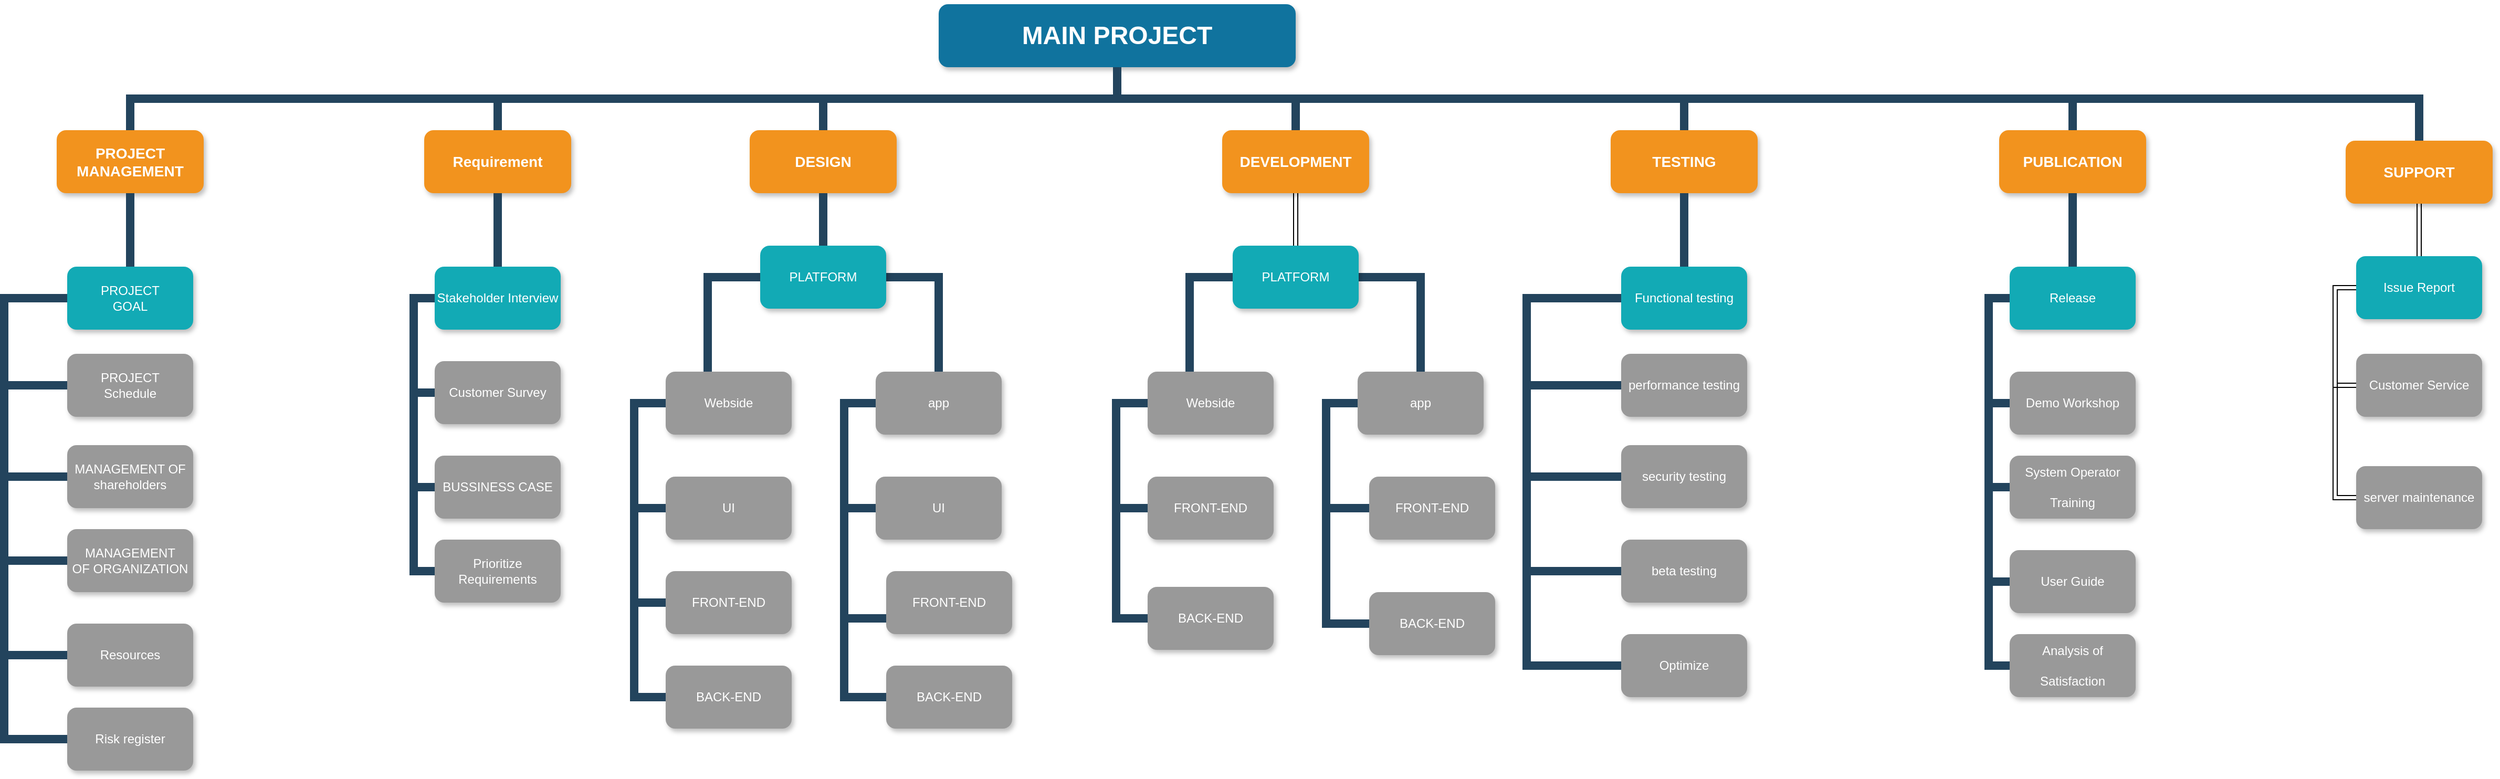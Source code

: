 <mxfile version="21.0.6" type="github">
  <diagram name="Page-1" id="64c3da0e-402f-94eb-ee01-a36477274f13">
    <mxGraphModel dx="2722" dy="1351" grid="1" gridSize="10" guides="1" tooltips="1" connect="1" arrows="1" fold="1" page="1" pageScale="1" pageWidth="1169" pageHeight="826" background="none" math="0" shadow="0">
      <root>
        <mxCell id="0" />
        <mxCell id="1" parent="0" />
        <mxCell id="2" value="MAIN PROJECT" style="whiteSpace=wrap;rounded=1;shadow=1;fillColor=#10739E;strokeColor=none;fontColor=#FFFFFF;fontStyle=1;fontSize=24" parent="1" vertex="1">
          <mxGeometry x="1000" y="50" width="340" height="60" as="geometry" />
        </mxCell>
        <mxCell id="3" value="PROJECT MANAGEMENT" style="whiteSpace=wrap;rounded=1;fillColor=#F2931E;strokeColor=none;shadow=1;fontColor=#FFFFFF;fontStyle=1;fontSize=14" parent="1" vertex="1">
          <mxGeometry x="160" y="170.0" width="140" height="60" as="geometry" />
        </mxCell>
        <mxCell id="4" value="Requirement" style="whiteSpace=wrap;rounded=1;fillColor=#F2931E;strokeColor=none;shadow=1;fontColor=#FFFFFF;fontStyle=1;fontSize=14" parent="1" vertex="1">
          <mxGeometry x="510" y="170.0" width="140" height="60" as="geometry" />
        </mxCell>
        <mxCell id="5" value="PUBLICATION" style="whiteSpace=wrap;rounded=1;fillColor=#F2931E;strokeColor=none;shadow=1;fontColor=#FFFFFF;fontStyle=1;fontSize=14" parent="1" vertex="1">
          <mxGeometry x="2010" y="170.0" width="140" height="60" as="geometry" />
        </mxCell>
        <mxCell id="6" value="DESIGN" style="whiteSpace=wrap;rounded=1;fillColor=#F2931E;strokeColor=none;shadow=1;fontColor=#FFFFFF;fontStyle=1;fontSize=14" parent="1" vertex="1">
          <mxGeometry x="820" y="170.0" width="140" height="60" as="geometry" />
        </mxCell>
        <mxCell id="nG95Pjr7TRiZKxdrTBgo-258" value="" style="edgeStyle=orthogonalEdgeStyle;rounded=0;orthogonalLoop=1;jettySize=auto;html=1;shape=link;" edge="1" parent="1" source="7" target="nG95Pjr7TRiZKxdrTBgo-256">
          <mxGeometry relative="1" as="geometry" />
        </mxCell>
        <mxCell id="7" value="DEVELOPMENT" style="whiteSpace=wrap;rounded=1;fillColor=#F2931E;strokeColor=none;shadow=1;fontColor=#FFFFFF;fontStyle=1;fontSize=14" parent="1" vertex="1">
          <mxGeometry x="1270" y="170.0" width="140" height="60" as="geometry" />
        </mxCell>
        <mxCell id="8" value="TESTING" style="whiteSpace=wrap;rounded=1;fillColor=#F2931E;strokeColor=none;shadow=1;fontColor=#FFFFFF;fontStyle=1;fontSize=14" parent="1" vertex="1">
          <mxGeometry x="1640" y="170.0" width="140" height="60" as="geometry" />
        </mxCell>
        <mxCell id="10" value="PROJECT&#xa;GOAL" style="whiteSpace=wrap;rounded=1;fillColor=#12AAB5;strokeColor=none;shadow=1;fontColor=#FFFFFF;" parent="1" vertex="1">
          <mxGeometry x="170" y="300.0" width="120" height="60" as="geometry" />
        </mxCell>
        <mxCell id="23" value="PROJECT&#xa;Schedule" style="whiteSpace=wrap;rounded=1;fillColor=#999999;strokeColor=none;shadow=1;fontColor=#FFFFFF;fontStyle=0" parent="1" vertex="1">
          <mxGeometry x="170.0" y="383.0" width="120" height="60" as="geometry" />
        </mxCell>
        <mxCell id="24" value="MANAGEMENT OF&#xa;shareholders" style="whiteSpace=wrap;rounded=1;fillColor=#999999;strokeColor=none;shadow=1;fontColor=#FFFFFF;fontStyle=0" parent="1" vertex="1">
          <mxGeometry x="170.0" y="470.0" width="120" height="60" as="geometry" />
        </mxCell>
        <mxCell id="25" value="MANAGEMENT&#xa;OF ORGANIZATION" style="whiteSpace=wrap;rounded=1;fillColor=#999999;strokeColor=none;shadow=1;fontColor=#FFFFFF;fontStyle=0" parent="1" vertex="1">
          <mxGeometry x="170.0" y="550.0" width="120" height="60" as="geometry" />
        </mxCell>
        <mxCell id="26" value="Risk register" style="whiteSpace=wrap;rounded=1;fillColor=#999999;strokeColor=none;shadow=1;fontColor=#FFFFFF;fontStyle=0" parent="1" vertex="1">
          <mxGeometry x="170.0" y="720.0" width="120" height="60" as="geometry" />
        </mxCell>
        <mxCell id="27" value="Resources" style="whiteSpace=wrap;rounded=1;fillColor=#999999;strokeColor=none;shadow=1;fontColor=#FFFFFF;fontStyle=0" parent="1" vertex="1">
          <mxGeometry x="170.0" y="640.0" width="120" height="60" as="geometry" />
        </mxCell>
        <mxCell id="43" value="Stakeholder Interview" style="whiteSpace=wrap;rounded=1;fillColor=#12AAB5;strokeColor=none;shadow=1;fontColor=#FFFFFF;" parent="1" vertex="1">
          <mxGeometry x="520.0" y="300.0" width="120" height="60" as="geometry" />
        </mxCell>
        <mxCell id="46" value="Customer Survey" style="whiteSpace=wrap;rounded=1;fillColor=#999999;strokeColor=none;shadow=1;fontColor=#FFFFFF;fontStyle=0" parent="1" vertex="1">
          <mxGeometry x="520.0" y="390.0" width="120" height="60" as="geometry" />
        </mxCell>
        <mxCell id="47" value="BUSSINESS CASE" style="whiteSpace=wrap;rounded=1;fillColor=#999999;strokeColor=none;shadow=1;fontColor=#FFFFFF;fontStyle=0" parent="1" vertex="1">
          <mxGeometry x="520.0" y="480.0" width="120" height="60" as="geometry" />
        </mxCell>
        <mxCell id="48" value="Prioritize Requirements" style="whiteSpace=wrap;rounded=1;fillColor=#999999;strokeColor=none;shadow=1;fontColor=#FFFFFF;fontStyle=0" parent="1" vertex="1">
          <mxGeometry x="520" y="560.0" width="120" height="60" as="geometry" />
        </mxCell>
        <mxCell id="103" value="" style="edgeStyle=elbowEdgeStyle;elbow=vertical;rounded=0;fontColor=#000000;endArrow=none;endFill=0;strokeWidth=8;strokeColor=#23445D;" parent="1" source="3" target="10" edge="1">
          <mxGeometry width="100" height="100" relative="1" as="geometry">
            <mxPoint x="20" y="290" as="sourcePoint" />
            <mxPoint x="120" y="190" as="targetPoint" />
          </mxGeometry>
        </mxCell>
        <mxCell id="105" value="" style="edgeStyle=elbowEdgeStyle;elbow=horizontal;rounded=0;fontColor=#000000;endArrow=none;endFill=0;strokeWidth=8;strokeColor=#23445D;entryX=0;entryY=0.5;entryDx=0;entryDy=0;" parent="1" source="10" target="23" edge="1">
          <mxGeometry width="100" height="100" relative="1" as="geometry">
            <mxPoint x="10" y="480" as="sourcePoint" />
            <mxPoint x="110" y="380" as="targetPoint" />
            <Array as="points">
              <mxPoint x="110" y="410" />
              <mxPoint x="50" y="380" />
            </Array>
          </mxGeometry>
        </mxCell>
        <mxCell id="106" value="" style="edgeStyle=elbowEdgeStyle;elbow=horizontal;rounded=0;fontColor=#000000;endArrow=none;endFill=0;strokeWidth=8;strokeColor=#23445D;entryX=0;entryY=0.5;entryDx=0;entryDy=0;" parent="1" source="10" target="24" edge="1">
          <mxGeometry width="100" height="100" relative="1" as="geometry">
            <mxPoint x="80" y="340" as="sourcePoint" />
            <mxPoint x="80" y="440" as="targetPoint" />
            <Array as="points">
              <mxPoint x="110" y="480" />
              <mxPoint x="50" y="400" />
            </Array>
          </mxGeometry>
        </mxCell>
        <mxCell id="107" value="" style="edgeStyle=elbowEdgeStyle;elbow=horizontal;rounded=0;fontColor=#000000;endArrow=none;endFill=0;strokeWidth=8;strokeColor=#23445D;" parent="1" source="10" target="27" edge="1">
          <mxGeometry width="100" height="100" relative="1" as="geometry">
            <mxPoint x="80" y="340" as="sourcePoint" />
            <mxPoint x="80" y="440" as="targetPoint" />
            <Array as="points">
              <mxPoint x="110" y="510" />
              <mxPoint x="50" y="540" />
            </Array>
          </mxGeometry>
        </mxCell>
        <mxCell id="109" value="" style="edgeStyle=elbowEdgeStyle;elbow=horizontal;rounded=0;fontColor=#000000;endArrow=none;endFill=0;strokeWidth=8;strokeColor=#23445D;" parent="1" source="10" target="26" edge="1">
          <mxGeometry width="100" height="100" relative="1" as="geometry">
            <mxPoint x="100" y="360" as="sourcePoint" />
            <mxPoint x="100" y="460" as="targetPoint" />
            <Array as="points">
              <mxPoint x="110" y="510" />
            </Array>
          </mxGeometry>
        </mxCell>
        <mxCell id="110" value="" style="edgeStyle=elbowEdgeStyle;elbow=horizontal;rounded=0;fontColor=#000000;endArrow=none;endFill=0;strokeWidth=8;strokeColor=#23445D;" parent="1" source="10" target="25" edge="1">
          <mxGeometry width="100" height="100" relative="1" as="geometry">
            <mxPoint x="110" y="370" as="sourcePoint" />
            <mxPoint x="110" y="470" as="targetPoint" />
            <Array as="points">
              <mxPoint x="110" y="510" />
              <mxPoint x="80" y="510" />
              <mxPoint x="50" y="430" />
            </Array>
          </mxGeometry>
        </mxCell>
        <mxCell id="116" value="" style="edgeStyle=elbowEdgeStyle;elbow=vertical;rounded=0;fontColor=#000000;endArrow=none;endFill=0;strokeWidth=8;strokeColor=#23445D;" parent="1" source="4" target="43" edge="1">
          <mxGeometry width="100" height="100" relative="1" as="geometry">
            <mxPoint x="220" y="240.0" as="sourcePoint" />
            <mxPoint x="120" y="310" as="targetPoint" />
          </mxGeometry>
        </mxCell>
        <mxCell id="119" value="" style="edgeStyle=elbowEdgeStyle;elbow=horizontal;rounded=0;fontColor=#000000;endArrow=none;endFill=0;strokeWidth=8;strokeColor=#23445D;" parent="1" source="43" target="46" edge="1">
          <mxGeometry width="100" height="100" relative="1" as="geometry">
            <mxPoint x="510" y="330" as="sourcePoint" />
            <mxPoint x="510.0" y="510" as="targetPoint" />
            <Array as="points">
              <mxPoint x="500" y="420" />
            </Array>
          </mxGeometry>
        </mxCell>
        <mxCell id="121" value="" style="edgeStyle=elbowEdgeStyle;elbow=horizontal;rounded=0;fontColor=#000000;endArrow=none;endFill=0;strokeWidth=8;strokeColor=#23445D;" parent="1" source="43" target="48" edge="1">
          <mxGeometry width="100" height="100" relative="1" as="geometry">
            <mxPoint x="510" y="330" as="sourcePoint" />
            <mxPoint x="510" y="670" as="targetPoint" />
            <Array as="points">
              <mxPoint x="500" y="500" />
            </Array>
          </mxGeometry>
        </mxCell>
        <mxCell id="122" value="" style="edgeStyle=elbowEdgeStyle;elbow=horizontal;rounded=0;fontColor=#000000;endArrow=none;endFill=0;strokeWidth=8;strokeColor=#23445D;" parent="1" source="43" target="47" edge="1">
          <mxGeometry width="100" height="100" relative="1" as="geometry">
            <mxPoint x="510" y="330" as="sourcePoint" />
            <mxPoint x="510.0" y="590" as="targetPoint" />
            <Array as="points">
              <mxPoint x="500" y="470" />
            </Array>
          </mxGeometry>
        </mxCell>
        <mxCell id="135" value="UI" style="whiteSpace=wrap;rounded=1;fillColor=#999999;strokeColor=none;shadow=1;fontColor=#FFFFFF;fontStyle=0" parent="1" vertex="1">
          <mxGeometry x="740.0" y="500.0" width="120" height="60" as="geometry" />
        </mxCell>
        <mxCell id="136" value="FRONT-END" style="whiteSpace=wrap;rounded=1;fillColor=#999999;strokeColor=none;shadow=1;fontColor=#FFFFFF;fontStyle=0" parent="1" vertex="1">
          <mxGeometry x="740.0" y="590.0" width="120" height="60" as="geometry" />
        </mxCell>
        <mxCell id="137" value="BACK-END" style="whiteSpace=wrap;rounded=1;fillColor=#999999;strokeColor=none;shadow=1;fontColor=#FFFFFF;fontStyle=0" parent="1" vertex="1">
          <mxGeometry x="740.0" y="680.0" width="120" height="60" as="geometry" />
        </mxCell>
        <mxCell id="140" value="Webside" style="whiteSpace=wrap;rounded=1;fillColor=#999999;strokeColor=none;shadow=1;fontColor=#FFFFFF;fontStyle=0" parent="1" vertex="1">
          <mxGeometry x="740.0" y="400.0" width="120" height="60" as="geometry" />
        </mxCell>
        <mxCell id="141" value="app" style="whiteSpace=wrap;rounded=1;fillColor=#999999;strokeColor=none;shadow=1;fontColor=#FFFFFF;fontStyle=0" parent="1" vertex="1">
          <mxGeometry x="940.0" y="400.0" width="120" height="60" as="geometry" />
        </mxCell>
        <mxCell id="142" value="UI" style="whiteSpace=wrap;rounded=1;fillColor=#999999;strokeColor=none;shadow=1;fontColor=#FFFFFF;fontStyle=0" parent="1" vertex="1">
          <mxGeometry x="940.0" y="500.0" width="120" height="60" as="geometry" />
        </mxCell>
        <mxCell id="143" value="FRONT-END" style="whiteSpace=wrap;rounded=1;fillColor=#999999;strokeColor=none;shadow=1;fontColor=#FFFFFF;fontStyle=0" parent="1" vertex="1">
          <mxGeometry x="950.0" y="590.0" width="120" height="60" as="geometry" />
        </mxCell>
        <mxCell id="144" value="BACK-END" style="whiteSpace=wrap;rounded=1;fillColor=#999999;strokeColor=none;shadow=1;fontColor=#FFFFFF;fontStyle=0" parent="1" vertex="1">
          <mxGeometry x="950.0" y="680.0" width="120" height="60" as="geometry" />
        </mxCell>
        <mxCell id="145" value="" style="edgeStyle=elbowEdgeStyle;elbow=horizontal;rounded=0;fontColor=#000000;endArrow=none;endFill=0;strokeWidth=8;strokeColor=#23445D;" parent="1" source="140" target="135" edge="1">
          <mxGeometry width="100" height="100" relative="1" as="geometry">
            <mxPoint x="710" y="330.0" as="sourcePoint" />
            <mxPoint x="720.0" y="430" as="targetPoint" />
            <Array as="points">
              <mxPoint x="710" y="380" />
            </Array>
          </mxGeometry>
        </mxCell>
        <mxCell id="146" value="" style="edgeStyle=elbowEdgeStyle;elbow=horizontal;rounded=0;fontColor=#000000;endArrow=none;endFill=0;strokeWidth=8;strokeColor=#23445D;exitX=0;exitY=0.5;exitDx=0;exitDy=0;" parent="1" source="140" target="136" edge="1">
          <mxGeometry width="100" height="100" relative="1" as="geometry">
            <mxPoint x="720" y="330" as="sourcePoint" />
            <mxPoint x="720.0" y="510" as="targetPoint" />
            <Array as="points">
              <mxPoint x="710" y="420" />
            </Array>
          </mxGeometry>
        </mxCell>
        <mxCell id="149" value="" style="edgeStyle=elbowEdgeStyle;elbow=horizontal;rounded=0;fontColor=#000000;endArrow=none;endFill=0;strokeWidth=8;strokeColor=#23445D;exitX=0;exitY=0.5;exitDx=0;exitDy=0;" parent="1" source="140" target="137" edge="1">
          <mxGeometry width="100" height="100" relative="1" as="geometry">
            <mxPoint x="830" y="310" as="sourcePoint" />
            <mxPoint x="720.0" y="590" as="targetPoint" />
            <Array as="points">
              <mxPoint x="710" y="470" />
            </Array>
          </mxGeometry>
        </mxCell>
        <mxCell id="151" value="" style="edgeStyle=elbowEdgeStyle;elbow=horizontal;rounded=0;fontColor=#000000;endArrow=none;endFill=0;strokeWidth=8;strokeColor=#23445D;exitX=0;exitY=0.5;exitDx=0;exitDy=0;" parent="1" source="141" target="141" edge="1">
          <mxGeometry width="100" height="100" relative="1" as="geometry">
            <mxPoint x="930" y="330" as="sourcePoint" />
            <mxPoint x="910.0" y="510" as="targetPoint" />
            <Array as="points">
              <mxPoint x="910" y="430" />
              <mxPoint x="910" y="420" />
            </Array>
          </mxGeometry>
        </mxCell>
        <mxCell id="152" value="" style="edgeStyle=elbowEdgeStyle;elbow=horizontal;rounded=0;fontColor=#000000;endArrow=none;endFill=0;strokeWidth=8;strokeColor=#23445D;exitX=0;exitY=0.5;exitDx=0;exitDy=0;entryX=0;entryY=0.75;entryDx=0;entryDy=0;" parent="1" source="141" target="143" edge="1">
          <mxGeometry width="100" height="100" relative="1" as="geometry">
            <mxPoint x="930" y="420" as="sourcePoint" />
            <mxPoint x="910" y="750" as="targetPoint" />
            <Array as="points">
              <mxPoint x="910" y="540" />
            </Array>
          </mxGeometry>
        </mxCell>
        <mxCell id="153" value="" style="edgeStyle=elbowEdgeStyle;elbow=horizontal;rounded=0;fontColor=#000000;endArrow=none;endFill=0;strokeWidth=8;strokeColor=#23445D;exitX=0;exitY=0.5;exitDx=0;exitDy=0;entryX=0;entryY=0.5;entryDx=0;entryDy=0;" parent="1" source="141" target="142" edge="1">
          <mxGeometry width="100" height="100" relative="1" as="geometry">
            <mxPoint x="930" y="330" as="sourcePoint" />
            <mxPoint x="910" y="670" as="targetPoint" />
            <Array as="points">
              <mxPoint x="910" y="390" />
              <mxPoint x="910" y="500" />
            </Array>
          </mxGeometry>
        </mxCell>
        <mxCell id="154" value="" style="edgeStyle=elbowEdgeStyle;elbow=horizontal;rounded=0;fontColor=#000000;endArrow=none;endFill=0;strokeWidth=8;strokeColor=#23445D;startArrow=none;exitX=1;exitY=0.5;exitDx=0;exitDy=0;" parent="1" source="133" edge="1">
          <mxGeometry width="100" height="100" relative="1" as="geometry">
            <mxPoint x="930" y="330" as="sourcePoint" />
            <mxPoint x="1000" y="400" as="targetPoint" />
            <Array as="points">
              <mxPoint x="1000" y="310" />
              <mxPoint x="910" y="470" />
            </Array>
          </mxGeometry>
        </mxCell>
        <mxCell id="177" value="Functional testing" style="whiteSpace=wrap;rounded=1;fillColor=#12AAB5;strokeColor=none;shadow=1;fontColor=#FFFFFF;" parent="1" vertex="1">
          <mxGeometry x="1650.0" y="300.0" width="120" height="60" as="geometry" />
        </mxCell>
        <mxCell id="179" value="beta testing" style="whiteSpace=wrap;rounded=1;fillColor=#999999;strokeColor=none;shadow=1;fontColor=#FFFFFF;fontStyle=0" parent="1" vertex="1">
          <mxGeometry x="1650.0" y="560.0" width="120" height="60" as="geometry" />
        </mxCell>
        <mxCell id="181" value="Optimize" style="whiteSpace=wrap;rounded=1;fillColor=#999999;strokeColor=none;shadow=1;fontColor=#FFFFFF;fontStyle=0" parent="1" vertex="1">
          <mxGeometry x="1650.0" y="650.0" width="120" height="60" as="geometry" />
        </mxCell>
        <mxCell id="182" value="performance testing" style="whiteSpace=wrap;rounded=1;fillColor=#999999;strokeColor=none;shadow=1;fontColor=#FFFFFF;fontStyle=0" parent="1" vertex="1">
          <mxGeometry x="1650" y="383.0" width="120" height="60" as="geometry" />
        </mxCell>
        <mxCell id="183" value="security testing" style="whiteSpace=wrap;rounded=1;fillColor=#999999;strokeColor=none;shadow=1;fontColor=#FFFFFF;fontStyle=0" parent="1" vertex="1">
          <mxGeometry x="1650" y="470.0" width="120" height="60" as="geometry" />
        </mxCell>
        <mxCell id="189" value="" style="edgeStyle=elbowEdgeStyle;elbow=horizontal;rounded=0;fontColor=#000000;endArrow=none;endFill=0;strokeWidth=8;strokeColor=#23445D;" parent="1" source="177" target="179" edge="1">
          <mxGeometry width="100" height="100" relative="1" as="geometry">
            <mxPoint x="1530" y="330.0" as="sourcePoint" />
            <mxPoint x="1540.0" y="430.0" as="targetPoint" />
            <Array as="points">
              <mxPoint x="1560" y="520" />
              <mxPoint x="1530" y="380.0" />
            </Array>
          </mxGeometry>
        </mxCell>
        <mxCell id="191" value="" style="edgeStyle=elbowEdgeStyle;elbow=horizontal;rounded=0;fontColor=#000000;endArrow=none;endFill=0;strokeWidth=8;strokeColor=#23445D;" parent="1" source="177" target="183" edge="1">
          <mxGeometry width="100" height="100" relative="1" as="geometry">
            <mxPoint x="1540" y="330.0" as="sourcePoint" />
            <mxPoint x="1540" y="750.0" as="targetPoint" />
            <Array as="points">
              <mxPoint x="1560" y="460" />
              <mxPoint x="1530" y="550.0" />
            </Array>
          </mxGeometry>
        </mxCell>
        <mxCell id="192" value="" style="edgeStyle=elbowEdgeStyle;elbow=horizontal;rounded=0;fontColor=#000000;endArrow=none;endFill=0;strokeWidth=8;strokeColor=#23445D;entryX=0;entryY=0.5;entryDx=0;entryDy=0;" parent="1" source="177" target="182" edge="1">
          <mxGeometry width="100" height="100" relative="1" as="geometry">
            <mxPoint x="1540" y="330.0" as="sourcePoint" />
            <mxPoint x="1540" y="670.0" as="targetPoint" />
            <Array as="points">
              <mxPoint x="1560" y="400" />
              <mxPoint x="1530" y="500.0" />
            </Array>
          </mxGeometry>
        </mxCell>
        <mxCell id="193" value="" style="edgeStyle=elbowEdgeStyle;elbow=horizontal;rounded=0;fontColor=#000000;endArrow=none;endFill=0;strokeWidth=8;strokeColor=#23445D;" parent="1" source="177" target="181" edge="1">
          <mxGeometry width="100" height="100" relative="1" as="geometry">
            <mxPoint x="1540" y="330.0" as="sourcePoint" />
            <mxPoint x="1540.0" y="590.0" as="targetPoint" />
            <Array as="points">
              <mxPoint x="1560" y="530" />
              <mxPoint x="1530" y="470.0" />
            </Array>
          </mxGeometry>
        </mxCell>
        <mxCell id="199" value="Release" style="whiteSpace=wrap;rounded=1;fillColor=#12AAB5;strokeColor=none;shadow=1;fontColor=#FFFFFF;" parent="1" vertex="1">
          <mxGeometry x="2020.0" y="300.0" width="120" height="60" as="geometry" />
        </mxCell>
        <mxCell id="201" value="Demo Workshop" style="whiteSpace=wrap;rounded=1;fillColor=#999999;strokeColor=none;shadow=1;fontColor=#FFFFFF;fontStyle=0" parent="1" vertex="1">
          <mxGeometry x="2020.0" y="400.0" width="120" height="60" as="geometry" />
        </mxCell>
        <mxCell id="202" value="System Operator&#xa;&#xa;Training" style="whiteSpace=wrap;rounded=1;fillColor=#999999;strokeColor=none;shadow=1;fontColor=#FFFFFF;fontStyle=0" parent="1" vertex="1">
          <mxGeometry x="2020" y="480.0" width="120" height="60" as="geometry" />
        </mxCell>
        <mxCell id="204" value="User Guide" style="whiteSpace=wrap;rounded=1;fillColor=#999999;strokeColor=none;shadow=1;fontColor=#FFFFFF;fontStyle=0" parent="1" vertex="1">
          <mxGeometry x="2020" y="570.0" width="120" height="60" as="geometry" />
        </mxCell>
        <mxCell id="205" value="Analysis of&#xa;&#xa;Satisfaction" style="whiteSpace=wrap;rounded=1;fillColor=#999999;strokeColor=none;shadow=1;fontColor=#FFFFFF;fontStyle=0" parent="1" vertex="1">
          <mxGeometry x="2020" y="650.0" width="120" height="60" as="geometry" />
        </mxCell>
        <mxCell id="211" value="" style="edgeStyle=elbowEdgeStyle;elbow=horizontal;rounded=0;fontColor=#000000;endArrow=none;endFill=0;strokeWidth=8;strokeColor=#23445D;" parent="1" source="199" target="201" edge="1">
          <mxGeometry width="100" height="100" relative="1" as="geometry">
            <mxPoint x="2000" y="330.0" as="sourcePoint" />
            <mxPoint x="2010.0" y="430.0" as="targetPoint" />
            <Array as="points">
              <mxPoint x="2000" y="380.0" />
            </Array>
          </mxGeometry>
        </mxCell>
        <mxCell id="212" value="" style="edgeStyle=elbowEdgeStyle;elbow=horizontal;rounded=0;fontColor=#000000;endArrow=none;endFill=0;strokeWidth=8;strokeColor=#23445D;" parent="1" source="199" target="202" edge="1">
          <mxGeometry width="100" height="100" relative="1" as="geometry">
            <mxPoint x="2010" y="330.0" as="sourcePoint" />
            <mxPoint x="2010.0" y="510.0" as="targetPoint" />
            <Array as="points">
              <mxPoint x="2000" y="420.0" />
            </Array>
          </mxGeometry>
        </mxCell>
        <mxCell id="213" value="" style="edgeStyle=elbowEdgeStyle;elbow=horizontal;rounded=0;fontColor=#000000;endArrow=none;endFill=0;strokeWidth=8;strokeColor=#23445D;" parent="1" source="199" target="205" edge="1">
          <mxGeometry width="100" height="100" relative="1" as="geometry">
            <mxPoint x="2010" y="330.0" as="sourcePoint" />
            <mxPoint x="2010" y="750.0" as="targetPoint" />
            <Array as="points">
              <mxPoint x="2000" y="550.0" />
            </Array>
          </mxGeometry>
        </mxCell>
        <mxCell id="214" value="" style="edgeStyle=elbowEdgeStyle;elbow=horizontal;rounded=0;fontColor=#000000;endArrow=none;endFill=0;strokeWidth=8;strokeColor=#23445D;" parent="1" source="199" target="204" edge="1">
          <mxGeometry width="100" height="100" relative="1" as="geometry">
            <mxPoint x="2010" y="330.0" as="sourcePoint" />
            <mxPoint x="2010" y="670.0" as="targetPoint" />
            <Array as="points">
              <mxPoint x="2000" y="500.0" />
            </Array>
          </mxGeometry>
        </mxCell>
        <mxCell id="221" value="" style="edgeStyle=elbowEdgeStyle;elbow=vertical;rounded=0;fontColor=#000000;endArrow=none;endFill=0;strokeWidth=8;strokeColor=#23445D;" parent="1" source="6" target="133" edge="1">
          <mxGeometry width="100" height="100" relative="1" as="geometry">
            <mxPoint x="700" y="270" as="sourcePoint" />
            <mxPoint x="800" y="170" as="targetPoint" />
          </mxGeometry>
        </mxCell>
        <mxCell id="222" value="" style="edgeStyle=elbowEdgeStyle;elbow=vertical;rounded=0;fontColor=#000000;endArrow=none;endFill=0;strokeWidth=8;strokeColor=#23445D;exitX=0;exitY=0.5;exitDx=0;exitDy=0;" parent="1" source="133" target="140" edge="1">
          <mxGeometry width="100" height="100" relative="1" as="geometry">
            <mxPoint x="820" y="320" as="sourcePoint" />
            <mxPoint x="990" y="300" as="targetPoint" />
            <Array as="points">
              <mxPoint x="780" y="310" />
              <mxPoint x="710" y="310" />
              <mxPoint x="710" y="330" />
              <mxPoint x="890" y="330" />
              <mxPoint x="980" y="280" />
              <mxPoint x="950" y="330" />
            </Array>
          </mxGeometry>
        </mxCell>
        <mxCell id="225" value="" style="edgeStyle=elbowEdgeStyle;elbow=vertical;rounded=0;fontColor=#000000;endArrow=none;endFill=0;strokeWidth=8;strokeColor=#23445D;" parent="1" source="8" target="177" edge="1">
          <mxGeometry width="100" height="100" relative="1" as="geometry">
            <mxPoint x="1550" y="290" as="sourcePoint" />
            <mxPoint x="1650" y="190" as="targetPoint" />
          </mxGeometry>
        </mxCell>
        <mxCell id="227" value="" style="edgeStyle=elbowEdgeStyle;elbow=vertical;rounded=0;fontColor=#000000;endArrow=none;endFill=0;strokeWidth=8;strokeColor=#23445D;" parent="1" source="5" target="199" edge="1">
          <mxGeometry width="100" height="100" relative="1" as="geometry">
            <mxPoint x="1900" y="290" as="sourcePoint" />
            <mxPoint x="2000" y="190" as="targetPoint" />
          </mxGeometry>
        </mxCell>
        <mxCell id="229" value="" style="edgeStyle=elbowEdgeStyle;elbow=vertical;rounded=0;fontColor=#000000;endArrow=none;endFill=0;strokeWidth=8;strokeColor=#23445D;" parent="1" source="2" target="3" edge="1">
          <mxGeometry width="100" height="100" relative="1" as="geometry">
            <mxPoint x="540" y="140" as="sourcePoint" />
            <mxPoint x="640" y="40" as="targetPoint" />
          </mxGeometry>
        </mxCell>
        <mxCell id="230" value="" style="edgeStyle=elbowEdgeStyle;elbow=vertical;rounded=0;fontColor=#000000;endArrow=none;endFill=0;strokeWidth=8;strokeColor=#23445D;" parent="1" source="2" target="4" edge="1">
          <mxGeometry width="100" height="100" relative="1" as="geometry">
            <mxPoint x="550" y="150" as="sourcePoint" />
            <mxPoint x="650" y="50" as="targetPoint" />
          </mxGeometry>
        </mxCell>
        <mxCell id="231" value="" style="edgeStyle=elbowEdgeStyle;elbow=vertical;rounded=0;fontColor=#000000;endArrow=none;endFill=0;strokeWidth=8;strokeColor=#23445D;" parent="1" source="2" target="6" edge="1">
          <mxGeometry width="100" height="100" relative="1" as="geometry">
            <mxPoint x="560" y="160" as="sourcePoint" />
            <mxPoint x="660" y="60" as="targetPoint" />
          </mxGeometry>
        </mxCell>
        <mxCell id="232" value="" style="edgeStyle=elbowEdgeStyle;elbow=vertical;rounded=0;fontColor=#000000;endArrow=none;endFill=0;strokeWidth=8;strokeColor=#23445D;" parent="1" source="2" target="7" edge="1">
          <mxGeometry width="100" height="100" relative="1" as="geometry">
            <mxPoint x="570" y="170" as="sourcePoint" />
            <mxPoint x="670" y="70" as="targetPoint" />
          </mxGeometry>
        </mxCell>
        <mxCell id="233" value="" style="edgeStyle=elbowEdgeStyle;elbow=vertical;rounded=0;fontColor=#000000;endArrow=none;endFill=0;strokeWidth=8;strokeColor=#23445D;" parent="1" source="2" target="8" edge="1">
          <mxGeometry width="100" height="100" relative="1" as="geometry">
            <mxPoint x="580" y="180" as="sourcePoint" />
            <mxPoint x="680" y="80" as="targetPoint" />
          </mxGeometry>
        </mxCell>
        <mxCell id="234" value="" style="edgeStyle=elbowEdgeStyle;elbow=vertical;rounded=0;fontColor=#000000;endArrow=none;endFill=0;strokeWidth=8;strokeColor=#23445D;" parent="1" source="2" target="5" edge="1">
          <mxGeometry width="100" height="100" relative="1" as="geometry">
            <mxPoint x="590" y="190" as="sourcePoint" />
            <mxPoint x="690" y="90" as="targetPoint" />
          </mxGeometry>
        </mxCell>
        <mxCell id="nG95Pjr7TRiZKxdrTBgo-263" style="edgeStyle=orthogonalEdgeStyle;rounded=0;orthogonalLoop=1;jettySize=auto;html=1;exitX=0.5;exitY=1;exitDx=0;exitDy=0;shape=link;" edge="1" parent="1" source="nG95Pjr7TRiZKxdrTBgo-234" target="nG95Pjr7TRiZKxdrTBgo-260">
          <mxGeometry relative="1" as="geometry" />
        </mxCell>
        <mxCell id="nG95Pjr7TRiZKxdrTBgo-234" value="SUPPORT" style="whiteSpace=wrap;rounded=1;fillColor=#F2931E;strokeColor=none;shadow=1;fontColor=#FFFFFF;fontStyle=1;fontSize=14" vertex="1" parent="1">
          <mxGeometry x="2340" y="180" width="140" height="60" as="geometry" />
        </mxCell>
        <mxCell id="nG95Pjr7TRiZKxdrTBgo-235" value="" style="edgeStyle=elbowEdgeStyle;elbow=vertical;rounded=0;fontColor=#000000;endArrow=none;endFill=0;strokeWidth=8;strokeColor=#23445D;entryX=0.5;entryY=0;entryDx=0;entryDy=0;exitX=0.5;exitY=1;exitDx=0;exitDy=0;" edge="1" parent="1" source="2" target="nG95Pjr7TRiZKxdrTBgo-234">
          <mxGeometry width="100" height="100" relative="1" as="geometry">
            <mxPoint x="1190" y="90" as="sourcePoint" />
            <mxPoint x="2100" y="150" as="targetPoint" />
            <Array as="points">
              <mxPoint x="1170" y="140" />
            </Array>
          </mxGeometry>
        </mxCell>
        <mxCell id="nG95Pjr7TRiZKxdrTBgo-236" value="" style="edgeStyle=elbowEdgeStyle;elbow=horizontal;rounded=0;fontColor=#000000;endArrow=none;endFill=0;strokeWidth=8;strokeColor=#23445D;" edge="1" parent="1" target="133">
          <mxGeometry width="100" height="100" relative="1" as="geometry">
            <mxPoint x="930" y="330" as="sourcePoint" />
            <mxPoint x="930" y="590" as="targetPoint" />
            <Array as="points" />
          </mxGeometry>
        </mxCell>
        <mxCell id="133" value="PLATFORM" style="whiteSpace=wrap;rounded=1;fillColor=#12AAB5;strokeColor=none;shadow=1;fontColor=#FFFFFF;" parent="1" vertex="1">
          <mxGeometry x="830.0" y="280.0" width="120" height="60" as="geometry" />
        </mxCell>
        <mxCell id="nG95Pjr7TRiZKxdrTBgo-237" value="" style="edgeStyle=elbowEdgeStyle;elbow=horizontal;rounded=0;fontColor=#000000;endArrow=none;endFill=0;strokeWidth=8;strokeColor=#23445D;entryX=0;entryY=0.5;entryDx=0;entryDy=0;" edge="1" parent="1" target="144">
          <mxGeometry width="100" height="100" relative="1" as="geometry">
            <mxPoint x="930" y="430" as="sourcePoint" />
            <mxPoint x="940" y="645" as="targetPoint" />
            <Array as="points">
              <mxPoint x="910" y="580" />
            </Array>
          </mxGeometry>
        </mxCell>
        <mxCell id="nG95Pjr7TRiZKxdrTBgo-240" value="FRONT-END" style="whiteSpace=wrap;rounded=1;fillColor=#999999;strokeColor=none;shadow=1;fontColor=#FFFFFF;fontStyle=0" vertex="1" parent="1">
          <mxGeometry x="1199" y="500.0" width="120" height="60" as="geometry" />
        </mxCell>
        <mxCell id="nG95Pjr7TRiZKxdrTBgo-241" value="BACK-END" style="whiteSpace=wrap;rounded=1;fillColor=#999999;strokeColor=none;shadow=1;fontColor=#FFFFFF;fontStyle=0" vertex="1" parent="1">
          <mxGeometry x="1199.0" y="605.0" width="120" height="60" as="geometry" />
        </mxCell>
        <mxCell id="nG95Pjr7TRiZKxdrTBgo-242" value="Webside" style="whiteSpace=wrap;rounded=1;fillColor=#999999;strokeColor=none;shadow=1;fontColor=#FFFFFF;fontStyle=0" vertex="1" parent="1">
          <mxGeometry x="1199.0" y="400.0" width="120" height="60" as="geometry" />
        </mxCell>
        <mxCell id="nG95Pjr7TRiZKxdrTBgo-243" value="app" style="whiteSpace=wrap;rounded=1;fillColor=#999999;strokeColor=none;shadow=1;fontColor=#FFFFFF;fontStyle=0" vertex="1" parent="1">
          <mxGeometry x="1399.0" y="400.0" width="120" height="60" as="geometry" />
        </mxCell>
        <mxCell id="nG95Pjr7TRiZKxdrTBgo-245" value="FRONT-END" style="whiteSpace=wrap;rounded=1;fillColor=#999999;strokeColor=none;shadow=1;fontColor=#FFFFFF;fontStyle=0" vertex="1" parent="1">
          <mxGeometry x="1410.0" y="500.0" width="120" height="60" as="geometry" />
        </mxCell>
        <mxCell id="nG95Pjr7TRiZKxdrTBgo-246" value="BACK-END" style="whiteSpace=wrap;rounded=1;fillColor=#999999;strokeColor=none;shadow=1;fontColor=#FFFFFF;fontStyle=0" vertex="1" parent="1">
          <mxGeometry x="1410.0" y="610.0" width="120" height="60" as="geometry" />
        </mxCell>
        <mxCell id="nG95Pjr7TRiZKxdrTBgo-248" value="" style="edgeStyle=elbowEdgeStyle;elbow=horizontal;rounded=0;fontColor=#000000;endArrow=none;endFill=0;strokeWidth=8;strokeColor=#23445D;exitX=0;exitY=0.5;exitDx=0;exitDy=0;" edge="1" parent="1" source="nG95Pjr7TRiZKxdrTBgo-242" target="nG95Pjr7TRiZKxdrTBgo-240">
          <mxGeometry width="100" height="100" relative="1" as="geometry">
            <mxPoint x="1179" y="330" as="sourcePoint" />
            <mxPoint x="1179.0" y="510" as="targetPoint" />
            <Array as="points">
              <mxPoint x="1169" y="420" />
            </Array>
          </mxGeometry>
        </mxCell>
        <mxCell id="nG95Pjr7TRiZKxdrTBgo-249" value="" style="edgeStyle=elbowEdgeStyle;elbow=horizontal;rounded=0;fontColor=#000000;endArrow=none;endFill=0;strokeWidth=8;strokeColor=#23445D;exitX=0;exitY=0.5;exitDx=0;exitDy=0;" edge="1" parent="1" source="nG95Pjr7TRiZKxdrTBgo-242" target="nG95Pjr7TRiZKxdrTBgo-241">
          <mxGeometry width="100" height="100" relative="1" as="geometry">
            <mxPoint x="1289" y="310" as="sourcePoint" />
            <mxPoint x="1179.0" y="590" as="targetPoint" />
            <Array as="points">
              <mxPoint x="1169" y="470" />
            </Array>
          </mxGeometry>
        </mxCell>
        <mxCell id="nG95Pjr7TRiZKxdrTBgo-250" value="" style="edgeStyle=elbowEdgeStyle;elbow=horizontal;rounded=0;fontColor=#000000;endArrow=none;endFill=0;strokeWidth=8;strokeColor=#23445D;exitX=0;exitY=0.5;exitDx=0;exitDy=0;" edge="1" parent="1" source="nG95Pjr7TRiZKxdrTBgo-243" target="nG95Pjr7TRiZKxdrTBgo-243">
          <mxGeometry width="100" height="100" relative="1" as="geometry">
            <mxPoint x="1389" y="330" as="sourcePoint" />
            <mxPoint x="1369.0" y="510" as="targetPoint" />
            <Array as="points">
              <mxPoint x="1369" y="430" />
              <mxPoint x="1369" y="420" />
            </Array>
          </mxGeometry>
        </mxCell>
        <mxCell id="nG95Pjr7TRiZKxdrTBgo-251" value="" style="edgeStyle=elbowEdgeStyle;elbow=horizontal;rounded=0;fontColor=#000000;endArrow=none;endFill=0;strokeWidth=8;strokeColor=#23445D;exitX=0;exitY=0.5;exitDx=0;exitDy=0;" edge="1" parent="1" source="nG95Pjr7TRiZKxdrTBgo-243">
          <mxGeometry width="100" height="100" relative="1" as="geometry">
            <mxPoint x="1389" y="420" as="sourcePoint" />
            <mxPoint x="1410" y="530" as="targetPoint" />
            <Array as="points">
              <mxPoint x="1369" y="540" />
            </Array>
          </mxGeometry>
        </mxCell>
        <mxCell id="nG95Pjr7TRiZKxdrTBgo-253" value="" style="edgeStyle=elbowEdgeStyle;elbow=horizontal;rounded=0;fontColor=#000000;endArrow=none;endFill=0;strokeWidth=8;strokeColor=#23445D;startArrow=none;exitX=1;exitY=0.5;exitDx=0;exitDy=0;" edge="1" parent="1" source="nG95Pjr7TRiZKxdrTBgo-256">
          <mxGeometry width="100" height="100" relative="1" as="geometry">
            <mxPoint x="1389" y="330" as="sourcePoint" />
            <mxPoint x="1459" y="400" as="targetPoint" />
            <Array as="points">
              <mxPoint x="1459" y="310" />
              <mxPoint x="1369" y="470" />
            </Array>
          </mxGeometry>
        </mxCell>
        <mxCell id="nG95Pjr7TRiZKxdrTBgo-254" value="" style="edgeStyle=elbowEdgeStyle;elbow=vertical;rounded=0;fontColor=#000000;endArrow=none;endFill=0;strokeWidth=8;strokeColor=#23445D;exitX=0;exitY=0.5;exitDx=0;exitDy=0;" edge="1" parent="1" source="nG95Pjr7TRiZKxdrTBgo-256" target="nG95Pjr7TRiZKxdrTBgo-242">
          <mxGeometry width="100" height="100" relative="1" as="geometry">
            <mxPoint x="1279" y="320" as="sourcePoint" />
            <mxPoint x="1449" y="300" as="targetPoint" />
            <Array as="points">
              <mxPoint x="1239" y="310" />
              <mxPoint x="1169" y="310" />
              <mxPoint x="1169" y="330" />
              <mxPoint x="1349" y="330" />
              <mxPoint x="1439" y="280" />
              <mxPoint x="1409" y="330" />
            </Array>
          </mxGeometry>
        </mxCell>
        <mxCell id="nG95Pjr7TRiZKxdrTBgo-255" value="" style="edgeStyle=elbowEdgeStyle;elbow=horizontal;rounded=0;fontColor=#000000;endArrow=none;endFill=0;strokeWidth=8;strokeColor=#23445D;" edge="1" parent="1" target="nG95Pjr7TRiZKxdrTBgo-256">
          <mxGeometry width="100" height="100" relative="1" as="geometry">
            <mxPoint x="1389" y="330" as="sourcePoint" />
            <mxPoint x="1389" y="590" as="targetPoint" />
            <Array as="points" />
          </mxGeometry>
        </mxCell>
        <mxCell id="nG95Pjr7TRiZKxdrTBgo-256" value="PLATFORM" style="whiteSpace=wrap;rounded=1;fillColor=#12AAB5;strokeColor=none;shadow=1;fontColor=#FFFFFF;" vertex="1" parent="1">
          <mxGeometry x="1280.0" y="280.0" width="120" height="60" as="geometry" />
        </mxCell>
        <mxCell id="nG95Pjr7TRiZKxdrTBgo-257" value="" style="edgeStyle=elbowEdgeStyle;elbow=horizontal;rounded=0;fontColor=#000000;endArrow=none;endFill=0;strokeWidth=8;strokeColor=#23445D;entryX=0;entryY=0.5;entryDx=0;entryDy=0;" edge="1" parent="1" target="nG95Pjr7TRiZKxdrTBgo-246">
          <mxGeometry width="100" height="100" relative="1" as="geometry">
            <mxPoint x="1389" y="430" as="sourcePoint" />
            <mxPoint x="1399" y="645" as="targetPoint" />
            <Array as="points">
              <mxPoint x="1369" y="580" />
            </Array>
          </mxGeometry>
        </mxCell>
        <mxCell id="nG95Pjr7TRiZKxdrTBgo-265" style="edgeStyle=orthogonalEdgeStyle;rounded=0;orthogonalLoop=1;jettySize=auto;html=1;exitX=0;exitY=0.5;exitDx=0;exitDy=0;entryX=0;entryY=0.5;entryDx=0;entryDy=0;shape=link;" edge="1" parent="1" source="nG95Pjr7TRiZKxdrTBgo-260" target="nG95Pjr7TRiZKxdrTBgo-261">
          <mxGeometry relative="1" as="geometry" />
        </mxCell>
        <mxCell id="nG95Pjr7TRiZKxdrTBgo-260" value="Issue Report" style="whiteSpace=wrap;rounded=1;fillColor=#12AAB5;strokeColor=none;shadow=1;fontColor=#FFFFFF;" vertex="1" parent="1">
          <mxGeometry x="2350" y="290.0" width="120" height="60" as="geometry" />
        </mxCell>
        <mxCell id="nG95Pjr7TRiZKxdrTBgo-261" value="Customer Service" style="whiteSpace=wrap;rounded=1;fillColor=#999999;strokeColor=none;shadow=1;fontColor=#FFFFFF;fontStyle=0" vertex="1" parent="1">
          <mxGeometry x="2350" y="383.0" width="120" height="60" as="geometry" />
        </mxCell>
        <mxCell id="nG95Pjr7TRiZKxdrTBgo-266" value="server maintenance" style="whiteSpace=wrap;rounded=1;fillColor=#999999;strokeColor=none;shadow=1;fontColor=#FFFFFF;fontStyle=0" vertex="1" parent="1">
          <mxGeometry x="2350" y="490.0" width="120" height="60" as="geometry" />
        </mxCell>
        <mxCell id="nG95Pjr7TRiZKxdrTBgo-267" style="edgeStyle=orthogonalEdgeStyle;rounded=0;orthogonalLoop=1;jettySize=auto;html=1;exitX=0;exitY=0.5;exitDx=0;exitDy=0;entryX=0;entryY=0.5;entryDx=0;entryDy=0;shape=link;" edge="1" parent="1" source="nG95Pjr7TRiZKxdrTBgo-260" target="nG95Pjr7TRiZKxdrTBgo-266">
          <mxGeometry relative="1" as="geometry">
            <mxPoint x="2360" y="330" as="sourcePoint" />
            <mxPoint x="2360" y="423" as="targetPoint" />
          </mxGeometry>
        </mxCell>
      </root>
    </mxGraphModel>
  </diagram>
</mxfile>
